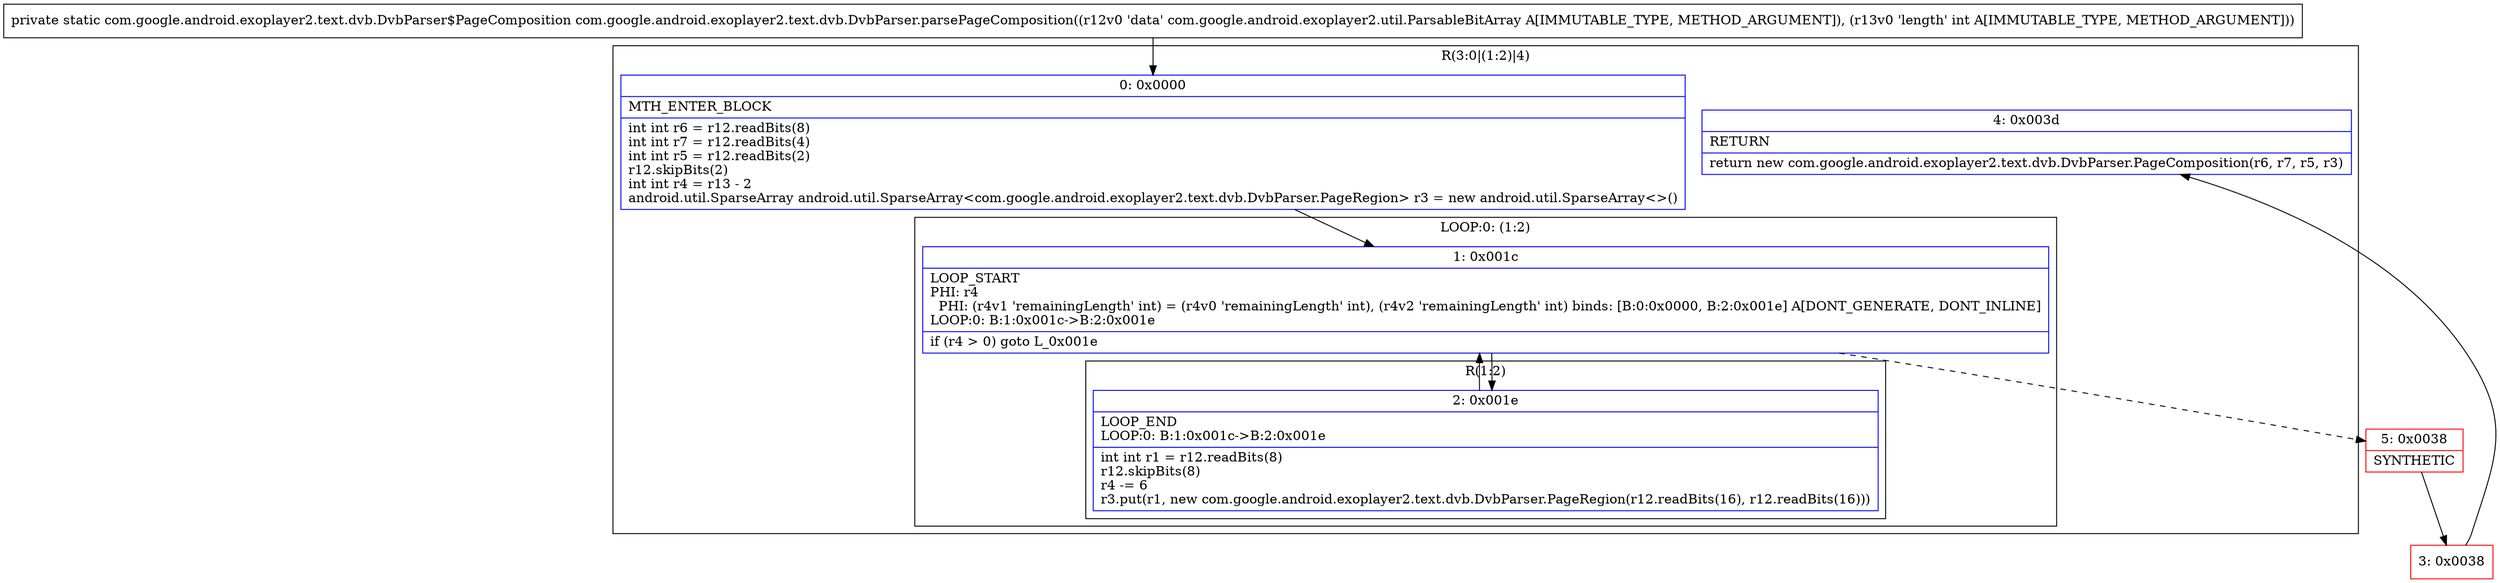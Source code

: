 digraph "CFG forcom.google.android.exoplayer2.text.dvb.DvbParser.parsePageComposition(Lcom\/google\/android\/exoplayer2\/util\/ParsableBitArray;I)Lcom\/google\/android\/exoplayer2\/text\/dvb\/DvbParser$PageComposition;" {
subgraph cluster_Region_619331672 {
label = "R(3:0|(1:2)|4)";
node [shape=record,color=blue];
Node_0 [shape=record,label="{0\:\ 0x0000|MTH_ENTER_BLOCK\l|int int r6 = r12.readBits(8)\lint int r7 = r12.readBits(4)\lint int r5 = r12.readBits(2)\lr12.skipBits(2)\lint int r4 = r13 \- 2\landroid.util.SparseArray android.util.SparseArray\<com.google.android.exoplayer2.text.dvb.DvbParser.PageRegion\> r3 = new android.util.SparseArray\<\>()\l}"];
subgraph cluster_LoopRegion_794352781 {
label = "LOOP:0: (1:2)";
node [shape=record,color=blue];
Node_1 [shape=record,label="{1\:\ 0x001c|LOOP_START\lPHI: r4 \l  PHI: (r4v1 'remainingLength' int) = (r4v0 'remainingLength' int), (r4v2 'remainingLength' int) binds: [B:0:0x0000, B:2:0x001e] A[DONT_GENERATE, DONT_INLINE]\lLOOP:0: B:1:0x001c\-\>B:2:0x001e\l|if (r4 \> 0) goto L_0x001e\l}"];
subgraph cluster_Region_376837901 {
label = "R(1:2)";
node [shape=record,color=blue];
Node_2 [shape=record,label="{2\:\ 0x001e|LOOP_END\lLOOP:0: B:1:0x001c\-\>B:2:0x001e\l|int int r1 = r12.readBits(8)\lr12.skipBits(8)\lr4 \-= 6\lr3.put(r1, new com.google.android.exoplayer2.text.dvb.DvbParser.PageRegion(r12.readBits(16), r12.readBits(16)))\l}"];
}
}
Node_4 [shape=record,label="{4\:\ 0x003d|RETURN\l|return new com.google.android.exoplayer2.text.dvb.DvbParser.PageComposition(r6, r7, r5, r3)\l}"];
}
Node_3 [shape=record,color=red,label="{3\:\ 0x0038}"];
Node_5 [shape=record,color=red,label="{5\:\ 0x0038|SYNTHETIC\l}"];
MethodNode[shape=record,label="{private static com.google.android.exoplayer2.text.dvb.DvbParser$PageComposition com.google.android.exoplayer2.text.dvb.DvbParser.parsePageComposition((r12v0 'data' com.google.android.exoplayer2.util.ParsableBitArray A[IMMUTABLE_TYPE, METHOD_ARGUMENT]), (r13v0 'length' int A[IMMUTABLE_TYPE, METHOD_ARGUMENT])) }"];
MethodNode -> Node_0;
Node_0 -> Node_1;
Node_1 -> Node_2;
Node_1 -> Node_5[style=dashed];
Node_2 -> Node_1;
Node_3 -> Node_4;
Node_5 -> Node_3;
}

